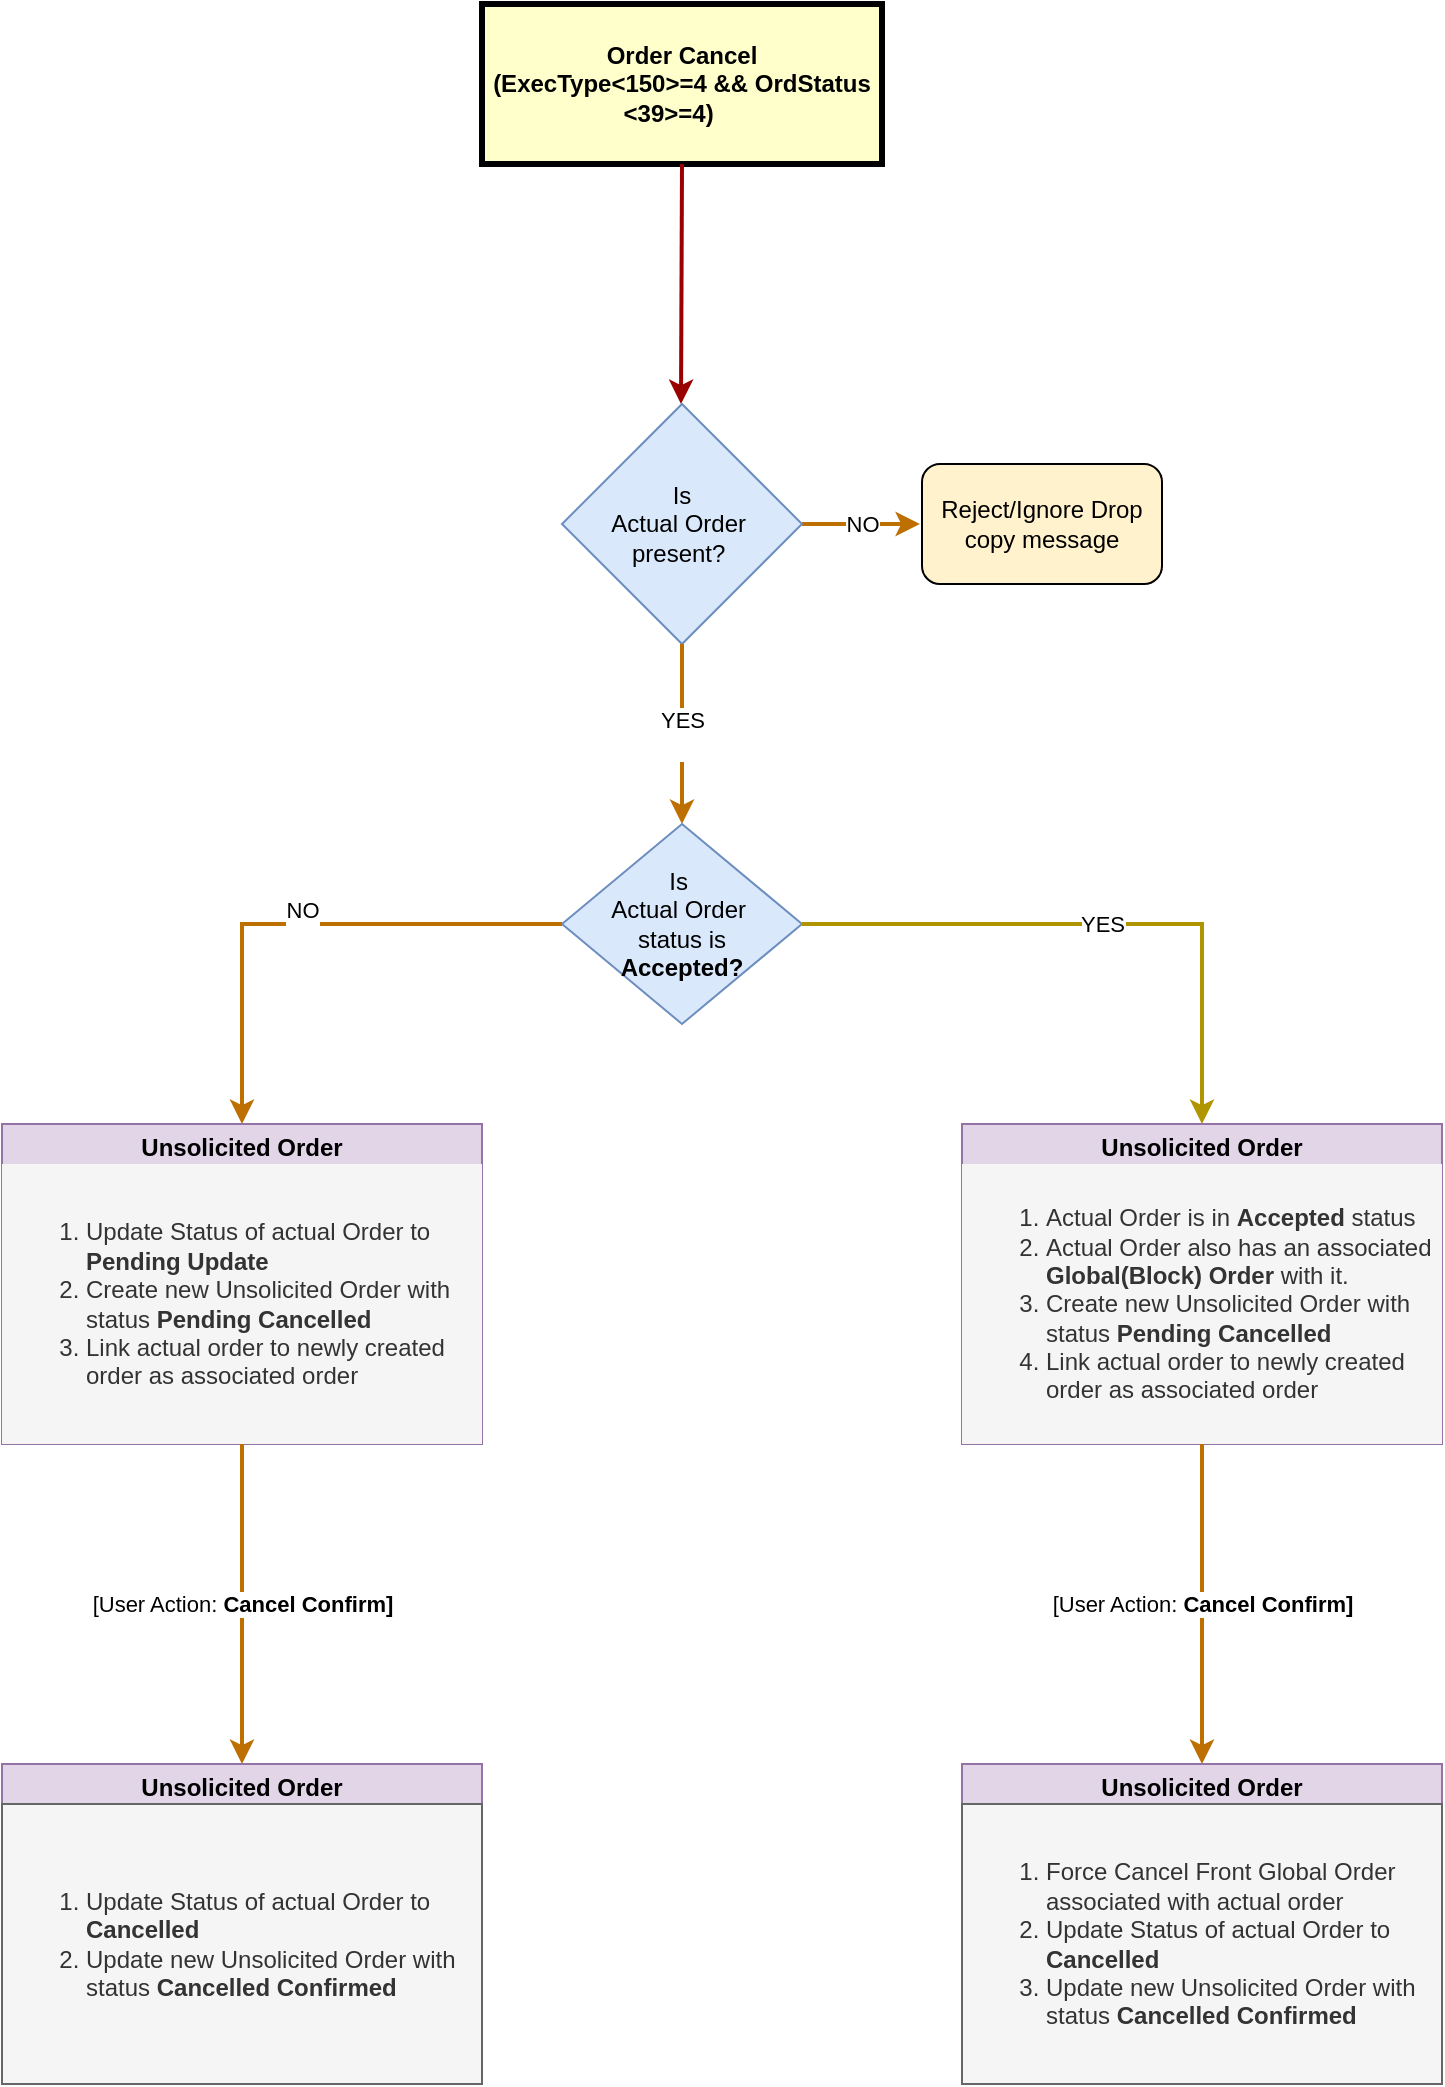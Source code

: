 <mxfile version="26.1.1">
  <diagram name="Page-1" id="c7558073-3199-34d8-9f00-42111426c3f3">
    <mxGraphModel dx="1434" dy="738" grid="1" gridSize="10" guides="1" tooltips="1" connect="1" arrows="1" fold="1" page="1" pageScale="1" pageWidth="826" pageHeight="1169" background="none" math="0" shadow="0">
      <root>
        <mxCell id="0" />
        <mxCell id="1" parent="0" />
        <mxCell id="4" value="Order Cancel&#xa;(ExecType&lt;150&gt;=4 &amp;&amp; OrdStatus &lt;39&gt;=4)    " style="whiteSpace=wrap;align=center;verticalAlign=middle;fontStyle=1;strokeWidth=3;fillColor=#FFFFCC" parent="1" vertex="1">
          <mxGeometry x="280" y="40" width="200" height="80" as="geometry" />
        </mxCell>
        <mxCell id="37" value="" style="edgeStyle=none;noEdgeStyle=1;strokeColor=#990000;strokeWidth=2;" parent="1" edge="1">
          <mxGeometry width="100" height="100" relative="1" as="geometry">
            <mxPoint x="380" y="120" as="sourcePoint" />
            <mxPoint x="379.5" y="240" as="targetPoint" />
          </mxGeometry>
        </mxCell>
        <mxCell id="rh4mJw4lm3L261S2mCym-98" value="Unsolicited Order" style="swimlane;whiteSpace=wrap;html=1;fillColor=#e1d5e7;strokeColor=#9673a6;" vertex="1" parent="1">
          <mxGeometry x="40" y="600" width="240" height="160" as="geometry" />
        </mxCell>
        <mxCell id="rh4mJw4lm3L261S2mCym-103" value="&lt;ol&gt;&lt;li&gt;Update Status of actual Order to &lt;b&gt;Pending Update&lt;/b&gt;&lt;/li&gt;&lt;li&gt;Create new Unsolicited Order with status &lt;b&gt;Pending Cancelled&lt;/b&gt;&lt;/li&gt;&lt;li&gt;Link actual order to newly created order as associated order&lt;/li&gt;&lt;/ol&gt;" style="text;html=1;align=left;verticalAlign=middle;whiteSpace=wrap;rounded=0;fillColor=#f5f5f5;fontColor=#333333;strokeColor=none;" vertex="1" parent="rh4mJw4lm3L261S2mCym-98">
          <mxGeometry y="20" width="240" height="140" as="geometry" />
        </mxCell>
        <mxCell id="rh4mJw4lm3L261S2mCym-100" value="NO" style="edgeStyle=orthogonalEdgeStyle;rounded=0;orthogonalLoop=1;jettySize=auto;html=1;fillColor=#f0a30a;strokeColor=#BD7000;strokeWidth=2;" edge="1" parent="1" source="rh4mJw4lm3L261S2mCym-99" target="rh4mJw4lm3L261S2mCym-101">
          <mxGeometry relative="1" as="geometry">
            <mxPoint x="560" y="300" as="targetPoint" />
            <Array as="points">
              <mxPoint x="450" y="300" />
              <mxPoint x="450" y="300" />
            </Array>
          </mxGeometry>
        </mxCell>
        <mxCell id="rh4mJw4lm3L261S2mCym-99" value="&lt;div&gt;Is&lt;/div&gt;Actual Order&amp;nbsp;&lt;div&gt;present?&amp;nbsp;&lt;/div&gt;" style="rhombus;whiteSpace=wrap;html=1;fillColor=#dae8fc;strokeColor=#6c8ebf;" vertex="1" parent="1">
          <mxGeometry x="320" y="240" width="120" height="120" as="geometry" />
        </mxCell>
        <mxCell id="rh4mJw4lm3L261S2mCym-101" value="Reject/Ignore Drop copy message" style="rounded=1;whiteSpace=wrap;html=1;fillColor=#fff2cc;strokeColor=default;perimeterSpacing=1;gradientColor=none;" vertex="1" parent="1">
          <mxGeometry x="500" y="270" width="120" height="60" as="geometry" />
        </mxCell>
        <mxCell id="rh4mJw4lm3L261S2mCym-102" value="YES&lt;div&gt;&lt;br&gt;&lt;/div&gt;" style="edgeStyle=orthogonalEdgeStyle;rounded=0;orthogonalLoop=1;jettySize=auto;html=1;fillColor=#f0a30a;strokeColor=#BD7000;strokeWidth=2;" edge="1" parent="1" source="rh4mJw4lm3L261S2mCym-99" target="rh4mJw4lm3L261S2mCym-104">
          <mxGeometry relative="1" as="geometry">
            <mxPoint x="379" y="430" as="targetPoint" />
          </mxGeometry>
        </mxCell>
        <mxCell id="rh4mJw4lm3L261S2mCym-104" value="Is&amp;nbsp;&lt;div&gt;Actual Order&amp;nbsp;&lt;div&gt;status is&lt;/div&gt;&lt;div&gt;&lt;b&gt;Accepted?&lt;/b&gt;&lt;/div&gt;&lt;/div&gt;" style="rhombus;whiteSpace=wrap;html=1;fillColor=#dae8fc;strokeColor=#6c8ebf;" vertex="1" parent="1">
          <mxGeometry x="320" y="450" width="120" height="100" as="geometry" />
        </mxCell>
        <mxCell id="rh4mJw4lm3L261S2mCym-105" value="NO&lt;div&gt;&lt;br&gt;&lt;/div&gt;" style="edgeStyle=orthogonalEdgeStyle;rounded=0;orthogonalLoop=1;jettySize=auto;html=1;exitX=0;exitY=0.5;exitDx=0;exitDy=0;entryX=0.5;entryY=0;entryDx=0;entryDy=0;fillColor=#f0a30a;strokeColor=#BD7000;strokeWidth=2;" edge="1" parent="1" source="rh4mJw4lm3L261S2mCym-104" target="rh4mJw4lm3L261S2mCym-98">
          <mxGeometry relative="1" as="geometry">
            <mxPoint x="379" y="610" as="targetPoint" />
          </mxGeometry>
        </mxCell>
        <mxCell id="rh4mJw4lm3L261S2mCym-111" value="Unsolicited Order" style="swimlane;whiteSpace=wrap;html=1;fillColor=#e1d5e7;strokeColor=#9673a6;" vertex="1" parent="1">
          <mxGeometry x="40" y="920" width="240" height="160" as="geometry" />
        </mxCell>
        <mxCell id="rh4mJw4lm3L261S2mCym-112" value="&lt;ol&gt;&lt;li&gt;Update Status of actual Order to &lt;b&gt;Cancelled&lt;/b&gt;&lt;/li&gt;&lt;li&gt;Update new Unsolicited Order with status &lt;b&gt;Cancelled Confirmed&lt;/b&gt;&lt;/li&gt;&lt;/ol&gt;" style="text;html=1;align=left;verticalAlign=middle;whiteSpace=wrap;rounded=0;fillColor=#f5f5f5;fontColor=#333333;strokeColor=#666666;" vertex="1" parent="rh4mJw4lm3L261S2mCym-111">
          <mxGeometry y="20" width="240" height="140" as="geometry" />
        </mxCell>
        <mxCell id="rh4mJw4lm3L261S2mCym-113" value="[User Action: &lt;b&gt;Cancel Confirm]&lt;/b&gt;" style="endArrow=classic;html=1;rounded=0;exitX=0.5;exitY=1;exitDx=0;exitDy=0;entryX=0.5;entryY=0;entryDx=0;entryDy=0;fillColor=#f0a30a;strokeColor=#BD7000;strokeWidth=2;" edge="1" parent="1" source="rh4mJw4lm3L261S2mCym-98" target="rh4mJw4lm3L261S2mCym-111">
          <mxGeometry relative="1" as="geometry">
            <mxPoint x="520" y="870" as="sourcePoint" />
            <mxPoint x="620" y="870" as="targetPoint" />
          </mxGeometry>
        </mxCell>
        <mxCell id="rh4mJw4lm3L261S2mCym-115" value="Unsolicited Order" style="swimlane;whiteSpace=wrap;html=1;fillColor=#e1d5e7;strokeColor=#9673a6;" vertex="1" parent="1">
          <mxGeometry x="520" y="600" width="240" height="160" as="geometry" />
        </mxCell>
        <mxCell id="rh4mJw4lm3L261S2mCym-116" value="&lt;ol&gt;&lt;li&gt;Actual Order is in &lt;b&gt;Accepted &lt;/b&gt;status&lt;/li&gt;&lt;li&gt;Actual Order also has an associated &lt;b&gt;Global(Block) Order&lt;/b&gt; with it.&lt;/li&gt;&lt;li&gt;Create new Unsolicited Order with status &lt;b&gt;Pending Cancelled&lt;/b&gt;&lt;/li&gt;&lt;li&gt;Link actual order to newly created order as associated order&lt;/li&gt;&lt;/ol&gt;" style="text;html=1;align=left;verticalAlign=middle;whiteSpace=wrap;rounded=0;fillColor=#f5f5f5;fontColor=#333333;strokeColor=none;" vertex="1" parent="rh4mJw4lm3L261S2mCym-115">
          <mxGeometry y="20" width="240" height="140" as="geometry" />
        </mxCell>
        <mxCell id="rh4mJw4lm3L261S2mCym-117" value="&lt;div&gt;YES&lt;/div&gt;" style="edgeStyle=orthogonalEdgeStyle;rounded=0;orthogonalLoop=1;jettySize=auto;html=1;exitX=1;exitY=0.5;exitDx=0;exitDy=0;entryX=0.5;entryY=0;entryDx=0;entryDy=0;fillColor=#e3c800;strokeColor=#B09500;curved=0;strokeWidth=2;" edge="1" parent="1" target="rh4mJw4lm3L261S2mCym-115" source="rh4mJw4lm3L261S2mCym-104">
          <mxGeometry relative="1" as="geometry">
            <mxPoint x="800" y="500" as="sourcePoint" />
            <mxPoint x="859" y="610" as="targetPoint" />
          </mxGeometry>
        </mxCell>
        <mxCell id="rh4mJw4lm3L261S2mCym-118" value="Unsolicited Order" style="swimlane;whiteSpace=wrap;html=1;fillColor=#e1d5e7;strokeColor=#9673a6;" vertex="1" parent="1">
          <mxGeometry x="520" y="920" width="240" height="160" as="geometry" />
        </mxCell>
        <mxCell id="rh4mJw4lm3L261S2mCym-119" value="&lt;ol&gt;&lt;li&gt;Force Cancel Front Global Order associated with actual order&lt;span style=&quot;color: rgba(0, 0, 0, 0); font-family: monospace; font-size: 0px; text-wrap-mode: nowrap;&quot;&gt;%3CmxGraphModel%3E%3Croot%3E%3CmxCell%20id%3D%220%22%2F%3E%3CmxCell%20id%3D%221%22%20parent%3D%220%22%2F%3E%3CmxCell%20id%3D%222%22%20value%3D%22Unsolicited%20Order%22%20style%3D%22swimlane%3BwhiteSpace%3Dwrap%3Bhtml%3D1%3BfillColor%3D%23e1d5e7%3BstrokeColor%3D%239673a6%3B%22%20vertex%3D%221%22%20parent%3D%221%22%3E%3CmxGeometry%20x%3D%2240%22%20y%3D%22920%22%20width%3D%22240%22%20height%3D%22160%22%20as%3D%22geometry%22%2F%3E%3C%2FmxCell%3E%3CmxCell%20id%3D%223%22%20value%3D%22%26lt%3Bol%26gt%3B%26lt%3Bli%26gt%3BUpdate%20Status%20of%20actual%20Order%20to%20%26lt%3Bb%26gt%3BCancelled%26lt%3B%2Fb%26gt%3B%26lt%3B%2Fli%26gt%3B%26lt%3Bli%26gt%3BUpdate%20new%20Unsolicited%20Order%20with%20status%20%26lt%3Bb%26gt%3BCancelled%20Confirmed%26lt%3B%2Fb%26gt%3B%26lt%3B%2Fli%26gt%3B%26lt%3B%2Fol%26gt%3B%22%20style%3D%22text%3Bhtml%3D1%3Balign%3Dleft%3BverticalAlign%3Dmiddle%3BwhiteSpace%3Dwrap%3Brounded%3D0%3BfillColor%3D%23f5f5f5%3BfontColor%3D%23333333%3BstrokeColor%3D%23666666%3B%22%20vertex%3D%221%22%20parent%3D%222%22%3E%3CmxGeometry%20y%3D%2220%22%20width%3D%22240%22%20height%3D%22140%22%20as%3D%22geometry%22%2F%3E%3C%2FmxCell%3E%3CmxCell%20id%3D%224%22%20value%3D%22%5BUser%20Action%3A%20%26lt%3Bb%26gt%3BCancel%20Confirm%5D%26lt%3B%2Fb%26gt%3B%22%20style%3D%22endArrow%3Dclassic%3Bhtml%3D1%3Brounded%3D0%3BexitX%3D0.5%3BexitY%3D1%3BexitDx%3D0%3BexitDy%3D0%3BentryX%3D0.5%3BentryY%3D0%3BentryDx%3D0%3BentryDy%3D0%3BfillColor%3D%23f0a30a%3BstrokeColor%3D%23BD7000%3BstrokeWidth%3D2%3B%22%20edge%3D%221%22%20target%3D%222%22%20parent%3D%221%22%3E%3CmxGeometry%20relative%3D%221%22%20as%3D%22geometry%22%3E%3CmxPoint%20x%3D%22160%22%20y%3D%22760%22%20as%3D%22sourcePoint%22%2F%3E%3CmxPoint%20x%3D%22620%22%20y%3D%22870%22%20as%3D%22targetPoint%22%2F%3E%3C%2FmxGeometry%3E%3C%2FmxCell%3E%3C%2Froot%3E%3C%2FmxGraphModel%3E&lt;/span&gt;&lt;/li&gt;&lt;li&gt;Update Status of actual Order to &lt;b&gt;Cancelled&lt;/b&gt;&lt;/li&gt;&lt;li&gt;Update new Unsolicited Order with status &lt;b&gt;Cancelled Confirmed&lt;/b&gt;&lt;/li&gt;&lt;/ol&gt;" style="text;html=1;align=left;verticalAlign=middle;whiteSpace=wrap;rounded=0;fillColor=#f5f5f5;fontColor=#333333;strokeColor=#666666;" vertex="1" parent="rh4mJw4lm3L261S2mCym-118">
          <mxGeometry y="20" width="240" height="140" as="geometry" />
        </mxCell>
        <mxCell id="rh4mJw4lm3L261S2mCym-120" value="[User Action: &lt;b&gt;Cancel Confirm]&lt;/b&gt;" style="endArrow=classic;html=1;rounded=0;exitX=0.5;exitY=1;exitDx=0;exitDy=0;entryX=0.5;entryY=0;entryDx=0;entryDy=0;fillColor=#f0a30a;strokeColor=#BD7000;strokeWidth=2;" edge="1" parent="1" target="rh4mJw4lm3L261S2mCym-118">
          <mxGeometry relative="1" as="geometry">
            <mxPoint x="640" y="760" as="sourcePoint" />
            <mxPoint x="1100" y="870" as="targetPoint" />
          </mxGeometry>
        </mxCell>
      </root>
    </mxGraphModel>
  </diagram>
</mxfile>
